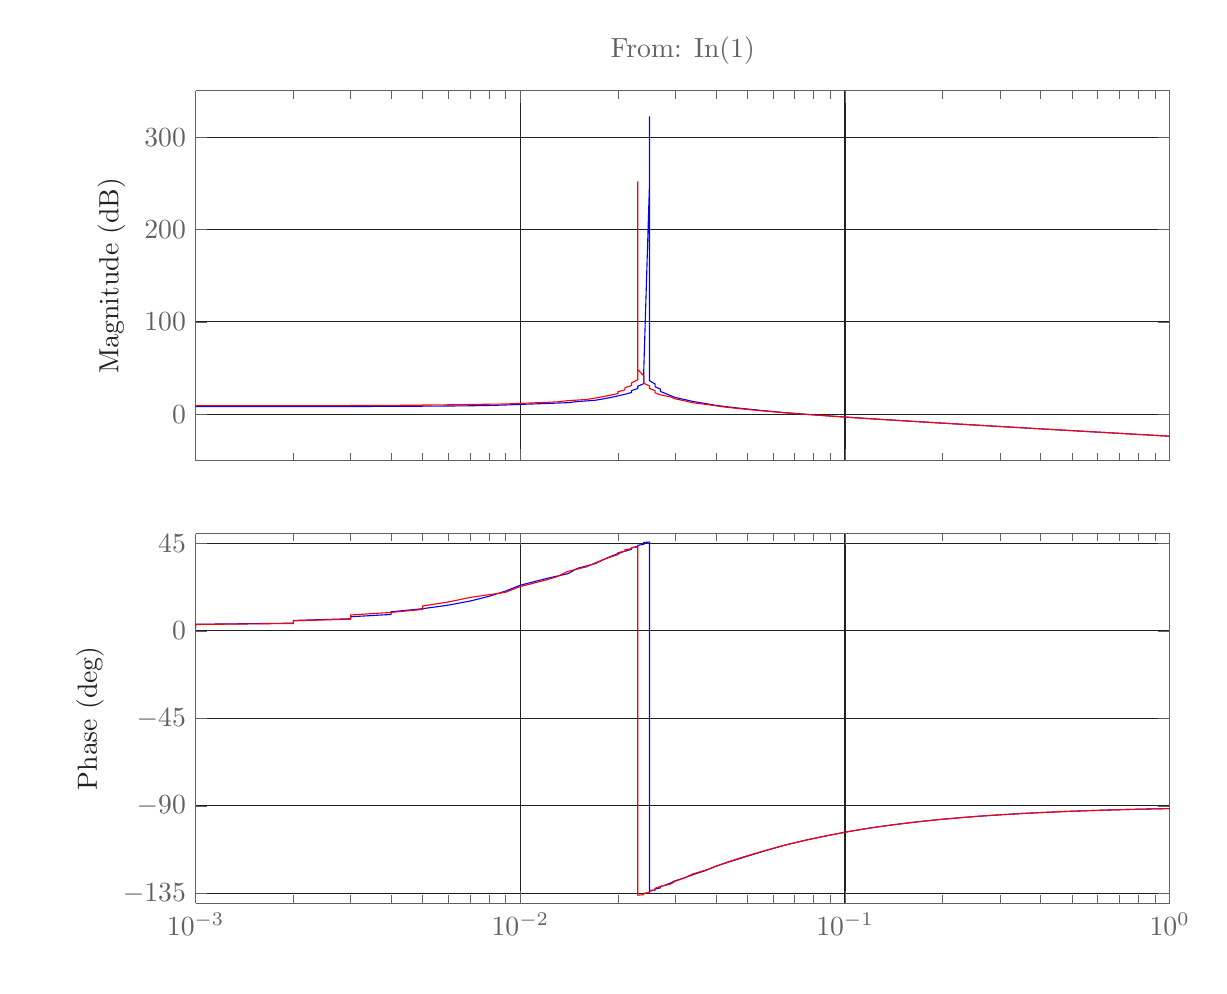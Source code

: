 % This file was created by matlab2tikz.
%
\definecolor{mycolor1}{rgb}{0.49,0.49,0.49}%
\definecolor{mycolor2}{rgb}{0.38,0.38,0.38}%
\definecolor{mycolor3}{rgb}{0.129,0.129,0.129}%
%
\begin{tikzpicture}

\begin{axis}[%
width=4.87in,
height=1.848in,
at={(0.84in,0.314in)},
scale only axis,
unbounded coords=jump,
separate axis lines,
every outer x axis line/.append style={mycolor2},
every x tick label/.append style={font=\color{mycolor2}},
every x tick/.append style={mycolor2},
xmode=log,
xmin=0.001,
xmax=1,
xminorticks=true,
every outer y axis line/.append style={mycolor2},
every y tick label/.append style={font=\color{mycolor2}},
every y tick/.append style={mycolor2},
ymin=-140,
ymax=50,
ytick={-180, -135,  -90,  -45,    0,   45,   90},
ylabel style={font=\color{mycolor3}},
ylabel={Phase (deg)},
axis background/.style={fill=white},
xmajorgrids,
ymajorgrids,
grid style={mycolor3}
]
\addplot [color=mycolor1, line width=1.5pt, forget plot]
  table[row sep=crcr]{%
nan	-140\\
nan	50\\
};
\addplot [color=mycolor1, line width=1.5pt, forget plot]
  table[row sep=crcr]{%
nan	-140\\
nan	50\\
};
\addplot [color=mycolor1, line width=1.5pt, forget plot]
  table[row sep=crcr]{%
nan	-140\\
nan	50\\
};
\addplot [color=mycolor1, line width=1.5pt, forget plot]
  table[row sep=crcr]{%
nan	-140\\
nan	50\\
};
\addplot [color=blue, forget plot]
  table[row sep=crcr]{%
-1e+20	-90\\
-1.231e+15	-90\\
-12305154812.274	-90.0\\
-1230515.481	-90.0\\
-1230.515	-90.001\\
-12.305	-90.112\\
-1.231	-91.121\\
-1.055	-91.308\\
-0.905	-91.525\\
-0.776	-91.778\\
-0.665	-92.074\\
-0.57	-92.418\\
-0.489	-92.82\\
-0.419	-93.288\\
-0.359	-93.833\\
-0.308	-94.469\\
-0.264	-95.208\\
-0.227	-96.068\\
-0.194	-97.068\\
-0.167	-98.228\\
-0.143	-99.573\\
-0.122	-101.128\\
-0.105	-102.92\\
-0.09	-104.979\\
-0.077	-107.33\\
-0.066	-109.998\\
-0.057	-112.999\\
-0.049	-116.338\\
-0.045	-118.294\\
-0.04	-121.007\\
-0.037	-123.358\\
-0.034	-125.365\\
-0.032	-127.062\\
-0.03	-128.485\\
-0.029	-129.674\\
-0.028	-130.663\\
-0.027	-131.485\\
-0.027	-132.165\\
-0.026	-132.729\\
-0.026	-133.195\\
-0.025	-133.58\\
-0.025	-133.899\\
-0.025	-134.162\\
-0.025	45.62\\
-0.025	45.62\\
-0.024	45.402\\
-0.024	45.139\\
-0.024	44.82\\
-0.024	44.434\\
-0.023	43.967\\
-0.023	43.402\\
-0.022	42.718\\
-0.022	41.893\\
-0.021	40.898\\
-0.02	39.699\\
-0.019	38.261\\
-0.018	36.544\\
-0.017	34.507\\
-0.015	32.113\\
-0.014	29.342\\
-0.012	26.834\\
-0.01	23.449\\
-0.009	20.4\\
-0.008	17.686\\
-0.007	15.291\\
-0.006	13.193\\
-0.005	11.365\\
-0.004	9.778\\
-0.004	8.405\\
-0.003	7.221\\
-0.003	6.2\\
-0.002	5.321\\
-0.002	4.566\\
-0.002	3.917\\
-0.001	3.36\\
-0.001	2.882\\
-0.001	2.471\\
-0.001	2.119\\
-0.001	1.817\\
-0.001	1.558\\
-0.001	1.336\\
-0.0	1.146\\
-4.817e-05	0.115\\
-4.817e-07	0.001\\
-4.817e-10	1.146e-06\\
-4.817e-14	1.146e-10\\
-4.817e-19	0\\
-1e-20	0\\
1e-20	0\\
4.817e-19	0\\
4.817e-14	1.146e-10\\
4.817e-10	1.146e-06\\
4.817e-07	0.001\\
4.817e-05	0.115\\
0.0	1.146\\
0.001	1.336\\
0.001	1.558\\
0.001	1.817\\
0.001	2.119\\
0.001	2.471\\
0.001	2.882\\
0.001	3.36\\
0.002	3.917\\
0.002	4.566\\
0.002	5.321\\
0.003	6.2\\
0.003	7.221\\
0.004	8.405\\
0.004	9.778\\
0.005	11.365\\
0.006	13.193\\
0.007	15.291\\
0.008	17.686\\
0.009	20.4\\
0.01	23.449\\
0.012	26.834\\
0.014	29.342\\
0.015	32.113\\
0.017	34.507\\
0.018	36.544\\
0.019	38.261\\
0.02	39.699\\
0.021	40.898\\
0.022	41.893\\
0.022	42.718\\
0.023	43.402\\
0.023	43.967\\
0.024	44.434\\
0.024	44.82\\
0.024	45.139\\
0.024	45.402\\
0.025	45.62\\
0.025	45.62\\
0.025	-134.162\\
0.025	-133.899\\
0.025	-133.58\\
0.026	-133.195\\
0.026	-132.729\\
0.027	-132.165\\
0.027	-131.485\\
0.028	-130.663\\
0.029	-129.674\\
0.03	-128.485\\
0.032	-127.062\\
0.034	-125.365\\
0.037	-123.358\\
0.04	-121.007\\
0.045	-118.294\\
0.049	-116.338\\
0.057	-112.999\\
0.066	-109.998\\
0.077	-107.33\\
0.09	-104.979\\
0.105	-102.92\\
0.122	-101.128\\
0.143	-99.573\\
0.167	-98.228\\
0.194	-97.068\\
0.227	-96.068\\
0.264	-95.208\\
0.308	-94.469\\
0.359	-93.833\\
0.419	-93.288\\
0.489	-92.82\\
0.57	-92.418\\
0.665	-92.074\\
0.776	-91.778\\
0.905	-91.525\\
1.055	-91.308\\
1.231	-91.121\\
12.305	-90.112\\
1230.515	-90.001\\
1230515.481	-90.0\\
12305154812.274	-90.0\\
1.231e+15	-90\\
1e+20	-90\\
};
\addplot [color=red, forget plot]
  table[row sep=crcr]{%
-1e+20	-90\\
-1.204e+15	-90\\
-12041632195.633	-90.0\\
-1204163.22	-90.0\\
-1204.163	-90.001\\
-12.042	-90.115\\
-1.204	-91.146\\
-1.032	-91.337\\
-0.885	-91.559\\
-0.758	-91.819\\
-0.65	-92.122\\
-0.557	-92.476\\
-0.477	-92.888\\
-0.409	-93.368\\
-0.351	-93.928\\
-0.301	-94.58\\
-0.258	-95.339\\
-0.221	-96.223\\
-0.189	-97.25\\
-0.162	-98.442\\
-0.139	-99.824\\
-0.119	-101.422\\
-0.102	-103.263\\
-0.088	-105.377\\
-0.075	-107.789\\
-0.064	-110.523\\
-0.055	-113.593\\
-0.047	-117.001\\
-0.042	-119.772\\
-0.038	-122.567\\
-0.034	-124.976\\
-0.032	-127.025\\
-0.03	-128.75\\
-0.029	-130.193\\
-0.027	-131.395\\
-0.026	-132.392\\
-0.026	-133.219\\
-0.025	-133.903\\
-0.025	-134.468\\
-0.024	-134.936\\
-0.024	-135.322\\
-0.024	-135.641\\
-0.023	-135.904\\
-0.023	-136.122\\
-0.023	43.878\\
-0.023	43.878\\
-0.023	43.661\\
-0.023	43.398\\
-0.023	43.079\\
-0.022	42.694\\
-0.022	42.229\\
-0.021	41.666\\
-0.021	40.987\\
-0.02	40.168\\
-0.02	39.182\\
-0.019	37.998\\
-0.018	36.58\\
-0.017	34.893\\
-0.016	32.898\\
-0.014	30.566\\
-0.013	27.877\\
-0.012	26.104\\
-0.01	22.781\\
-0.009	19.797\\
-0.007	17.147\\
-0.006	14.813\\
-0.005	12.771\\
-0.005	10.994\\
-0.004	9.454\\
-0.003	8.123\\
-0.003	6.974\\
-0.003	5.986\\
-0.002	5.135\\
-0.002	4.405\\
-0.002	3.777\\
-0.001	3.239\\
-0.001	2.777\\
-0.001	2.381\\
-0.001	2.041\\
-0.001	1.749\\
-0.001	1.5\\
-0.001	1.285\\
-0.0	1.102\\
-4.632e-05	0.11\\
-4.632e-07	0.001\\
-4.632e-10	1.102e-06\\
-4.632e-14	1.102e-10\\
-4.632e-19	0\\
-1e-20	0\\
1e-20	0\\
4.632e-19	0\\
4.632e-14	1.102e-10\\
4.632e-10	1.102e-06\\
4.632e-07	0.001\\
4.632e-05	0.11\\
0.0	1.102\\
0.001	1.285\\
0.001	1.5\\
0.001	1.749\\
0.001	2.041\\
0.001	2.381\\
0.001	2.777\\
0.001	3.239\\
0.002	3.777\\
0.002	4.405\\
0.002	5.135\\
0.003	5.986\\
0.003	6.974\\
0.003	8.123\\
0.004	9.454\\
0.005	10.994\\
0.005	12.771\\
0.006	14.813\\
0.007	17.147\\
0.009	19.797\\
0.01	22.781\\
0.012	26.104\\
0.013	27.877\\
0.014	30.566\\
0.016	32.898\\
0.017	34.893\\
0.018	36.58\\
0.019	37.998\\
0.02	39.182\\
0.02	40.168\\
0.021	40.987\\
0.021	41.666\\
0.022	42.229\\
0.022	42.694\\
0.023	43.079\\
0.023	43.398\\
0.023	43.661\\
0.023	43.878\\
0.023	43.878\\
0.023	-136.122\\
0.023	-135.904\\
0.024	-135.641\\
0.024	-135.322\\
0.024	-134.936\\
0.025	-134.468\\
0.025	-133.903\\
0.026	-133.219\\
0.026	-132.392\\
0.027	-131.395\\
0.029	-130.193\\
0.03	-128.75\\
0.032	-127.025\\
0.034	-124.976\\
0.038	-122.567\\
0.042	-119.772\\
0.047	-117.001\\
0.055	-113.593\\
0.064	-110.523\\
0.075	-107.789\\
0.088	-105.377\\
0.102	-103.263\\
0.119	-101.422\\
0.139	-99.824\\
0.162	-98.442\\
0.189	-97.25\\
0.221	-96.223\\
0.258	-95.339\\
0.301	-94.58\\
0.351	-93.928\\
0.409	-93.368\\
0.477	-92.888\\
0.557	-92.476\\
0.65	-92.122\\
0.758	-91.819\\
0.885	-91.559\\
1.032	-91.337\\
1.204	-91.146\\
12.042	-90.115\\
1204.163	-90.001\\
1204163.22	-90.0\\
12041632195.633	-90.0\\
1.204e+15	-90\\
1e+20	-90\\
};
\end{axis}

\begin{axis}[%
width=4.87in,
height=1.848in,
at={(0.84in,2.527in)},
scale only axis,
unbounded coords=jump,
separate axis lines,
every outer x axis line/.append style={mycolor2},
every x tick label/.append style={font=\color{mycolor2}},
every x tick/.append style={mycolor2},
xmode=log,
xmin=0.001,
xmax=1,
xtick={0.001,0.01,0.1,1},
xticklabels={\empty},
xminorticks=true,
every outer y axis line/.append style={mycolor2},
every y tick label/.append style={font=\color{mycolor2}},
every y tick/.append style={mycolor2},
ymin=-50,
ymax=350,
ylabel style={font=\color{mycolor3}},
ylabel={Magnitude (dB)},
axis background/.style={fill=white},
title style={font=\color{mycolor2}},
title={From: In(1)},
xmajorgrids,
ymajorgrids,
grid style={mycolor3},
legend style={legend cell align=left, align=left}
]
\addplot [color=mycolor1, line width=1.5pt, forget plot]
  table[row sep=crcr]{%
nan	-50\\
nan	350\\
};
\addplot [color=mycolor1, line width=1.5pt, forget plot]
  table[row sep=crcr]{%
nan	-50\\
nan	350\\
};
\addplot [color=mycolor1, line width=1.5pt, forget plot]
  table[row sep=crcr]{%
nan	-50\\
nan	350\\
};
\addplot [color=mycolor1, line width=1.5pt, forget plot]
  table[row sep=crcr]{%
nan	-50\\
nan	350\\
};
\addplot [color=blue, forget plot]
  table[row sep=crcr]{%
-1e+20	-423.693\\
-1.231e+15	-325.495\\
-12305154812.274	-225.495\\
-1230515.481	-145.495\\
-1230.515	-85.495\\
-12.305	-45.495\\
-1.231	-25.49\\
-1.055	-24.152\\
-0.905	-22.813\\
-0.776	-21.473\\
-0.665	-20.132\\
-0.57	-18.79\\
-0.489	-17.445\\
-0.419	-16.097\\
-0.359	-14.745\\
-0.308	-13.387\\
-0.264	-12.021\\
-0.227	-10.645\\
-0.194	-9.254\\
-0.167	-7.843\\
-0.143	-6.404\\
-0.122	-4.929\\
-0.105	-3.402\\
-0.09	-1.804\\
-0.077	-0.108\\
-0.066	1.726\\
-0.057	3.759\\
-0.049	6.085\\
-0.045	7.529\\
-0.04	9.703\\
-0.037	11.838\\
-0.034	13.951\\
-0.032	16.059\\
-0.03	18.178\\
-0.029	20.33\\
-0.028	22.54\\
-0.027	24.839\\
-0.027	27.274\\
-0.026	29.912\\
-0.026	32.865\\
-0.025	36.342\\
-0.025	40.806\\
-0.025	47.735\\
-0.025	322.398\\
-0.025	251.205\\
-0.024	47.799\\
-0.024	40.949\\
-0.024	36.579\\
-0.024	33.217\\
-0.023	30.402\\
-0.023	27.932\\
-0.022	25.701\\
-0.022	23.647\\
-0.021	21.736\\
-0.02	19.944\\
-0.019	18.261\\
-0.018	16.683\\
-0.017	15.211\\
-0.015	13.852\\
-0.014	12.619\\
-0.012	11.728\\
-0.01	10.771\\
-0.009	10.093\\
-0.008	9.607\\
-0.007	9.255\\
-0.006	8.998\\
-0.005	8.811\\
-0.004	8.674\\
-0.004	8.574\\
-0.003	8.5\\
-0.003	8.446\\
-0.002	8.406\\
-0.002	8.377\\
-0.002	8.356\\
-0.001	8.34\\
-0.001	8.329\\
-0.001	8.32\\
-0.001	8.314\\
-0.001	8.309\\
-0.001	8.306\\
-0.001	8.303\\
-0.0	8.302\\
-4.817e-05	8.297\\
-4.817e-07	8.296\\
-4.817e-10	8.296\\
-4.817e-14	8.296\\
-4.817e-19	8.296\\
-1e-20	8.296\\
1e-20	8.296\\
4.817e-19	8.296\\
4.817e-14	8.296\\
4.817e-10	8.296\\
4.817e-07	8.296\\
4.817e-05	8.297\\
0.0	8.302\\
0.001	8.303\\
0.001	8.306\\
0.001	8.309\\
0.001	8.314\\
0.001	8.32\\
0.001	8.329\\
0.001	8.34\\
0.002	8.356\\
0.002	8.377\\
0.002	8.406\\
0.003	8.446\\
0.003	8.5\\
0.004	8.574\\
0.004	8.674\\
0.005	8.811\\
0.006	8.998\\
0.007	9.255\\
0.008	9.607\\
0.009	10.093\\
0.01	10.771\\
0.012	11.728\\
0.014	12.619\\
0.015	13.852\\
0.017	15.211\\
0.018	16.683\\
0.019	18.261\\
0.02	19.944\\
0.021	21.736\\
0.022	23.647\\
0.022	25.701\\
0.023	27.932\\
0.023	30.402\\
0.024	33.217\\
0.024	36.579\\
0.024	40.949\\
0.024	47.799\\
0.025	251.205\\
0.025	322.398\\
0.025	47.735\\
0.025	40.806\\
0.025	36.342\\
0.026	32.865\\
0.026	29.912\\
0.027	27.274\\
0.027	24.839\\
0.028	22.54\\
0.029	20.33\\
0.03	18.178\\
0.032	16.059\\
0.034	13.951\\
0.037	11.838\\
0.04	9.703\\
0.045	7.529\\
0.049	6.085\\
0.057	3.759\\
0.066	1.726\\
0.077	-0.108\\
0.09	-1.804\\
0.105	-3.402\\
0.122	-4.929\\
0.143	-6.404\\
0.167	-7.843\\
0.194	-9.254\\
0.227	-10.645\\
0.264	-12.021\\
0.308	-13.387\\
0.359	-14.745\\
0.419	-16.097\\
0.489	-17.445\\
0.57	-18.79\\
0.665	-20.132\\
0.776	-21.473\\
0.905	-22.813\\
1.055	-24.152\\
1.231	-25.49\\
12.305	-45.495\\
1230.515	-85.495\\
1230515.481	-145.495\\
12305154812.274	-225.495\\
1.231e+15	-325.495\\
1e+20	-423.693\\
};
\addplot [color=red, forget plot]
  table[row sep=crcr]{%
-1e+20	-423.693\\
-1.204e+15	-325.307\\
-12041632195.633	-225.307\\
-1204163.22	-145.307\\
-1204.163	-85.307\\
-12.042	-45.307\\
-1.204	-25.302\\
-1.032	-23.961\\
-0.885	-22.619\\
-0.758	-21.277\\
-0.65	-19.933\\
-0.557	-18.588\\
-0.477	-17.24\\
-0.409	-15.89\\
-0.351	-14.535\\
-0.301	-13.175\\
-0.258	-11.807\\
-0.221	-10.428\\
-0.189	-9.036\\
-0.162	-7.624\\
-0.139	-6.186\\
-0.119	-4.711\\
-0.102	-3.187\\
-0.088	-1.594\\
-0.075	0.093\\
-0.064	1.913\\
-0.055	3.921\\
-0.047	6.203\\
-0.042	8.181\\
-0.038	10.378\\
-0.034	12.533\\
-0.032	14.664\\
-0.03	16.786\\
-0.029	18.919\\
-0.027	21.082\\
-0.026	23.3\\
-0.026	25.607\\
-0.025	28.048\\
-0.025	30.691\\
-0.024	33.649\\
-0.024	37.129\\
-0.024	41.596\\
-0.023	48.527\\
-0.023	169.12\\
-0.023	252.002\\
-0.023	169.12\\
-0.023	48.596\\
-0.023	41.748\\
-0.023	37.381\\
-0.022	34.022\\
-0.022	31.212\\
-0.021	28.747\\
-0.021	26.522\\
-0.02	24.476\\
-0.02	22.574\\
-0.019	20.793\\
-0.018	19.123\\
-0.017	17.559\\
-0.016	16.104\\
-0.014	14.766\\
-0.013	13.555\\
-0.012	12.898\\
-0.01	11.897\\
-0.009	11.193\\
-0.007	10.691\\
-0.006	10.329\\
-0.005	10.067\\
-0.005	9.876\\
-0.004	9.736\\
-0.003	9.634\\
-0.003	9.559\\
-0.003	9.504\\
-0.002	9.464\\
-0.002	9.434\\
-0.002	9.413\\
-0.001	9.397\\
-0.001	9.385\\
-0.001	9.377\\
-0.001	9.37\\
-0.001	9.366\\
-0.001	9.362\\
-0.001	9.36\\
-0.0	9.358\\
-4.632e-05	9.353\\
-4.632e-07	9.353\\
-4.632e-10	9.353\\
-4.632e-14	9.353\\
-4.632e-19	9.353\\
-1e-20	9.353\\
1e-20	9.353\\
4.632e-19	9.353\\
4.632e-14	9.353\\
4.632e-10	9.353\\
4.632e-07	9.353\\
4.632e-05	9.353\\
0.0	9.358\\
0.001	9.36\\
0.001	9.362\\
0.001	9.366\\
0.001	9.37\\
0.001	9.377\\
0.001	9.385\\
0.001	9.397\\
0.002	9.413\\
0.002	9.434\\
0.002	9.464\\
0.003	9.504\\
0.003	9.559\\
0.003	9.634\\
0.004	9.736\\
0.005	9.876\\
0.005	10.067\\
0.006	10.329\\
0.007	10.691\\
0.009	11.193\\
0.01	11.897\\
0.012	12.898\\
0.013	13.555\\
0.014	14.766\\
0.016	16.104\\
0.017	17.559\\
0.018	19.123\\
0.019	20.793\\
0.02	22.574\\
0.02	24.476\\
0.021	26.522\\
0.021	28.747\\
0.022	31.212\\
0.022	34.022\\
0.023	37.381\\
0.023	41.748\\
0.023	48.596\\
0.023	169.12\\
0.023	252.002\\
0.023	169.12\\
0.023	48.527\\
0.024	41.596\\
0.024	37.129\\
0.024	33.649\\
0.025	30.691\\
0.025	28.048\\
0.026	25.607\\
0.026	23.3\\
0.027	21.082\\
0.029	18.919\\
0.03	16.786\\
0.032	14.664\\
0.034	12.533\\
0.038	10.378\\
0.042	8.181\\
0.047	6.203\\
0.055	3.921\\
0.064	1.913\\
0.075	0.093\\
0.088	-1.594\\
0.102	-3.187\\
0.119	-4.711\\
0.139	-6.186\\
0.162	-7.624\\
0.189	-9.036\\
0.221	-10.428\\
0.258	-11.807\\
0.301	-13.175\\
0.351	-14.535\\
0.409	-15.89\\
0.477	-17.24\\
0.557	-18.588\\
0.65	-19.933\\
0.758	-21.277\\
0.885	-22.619\\
1.032	-23.961\\
1.204	-25.302\\
12.042	-45.307\\
1204.163	-85.307\\
1204163.22	-145.307\\
12041632195.633	-225.307\\
1.204e+15	-325.307\\
1e+20	-423.693\\
};
\end{axis}

\begin{axis}[%
width=5.833in,
height=4.375in,
at={(0in,0in)},
scale only axis,
xmin=0,
xmax=1,
ymin=0,
ymax=1,
axis line style={draw=none},
ticks=none,
axis x line*=bottom,
axis y line*=left
]
\end{axis}
\end{tikzpicture}%